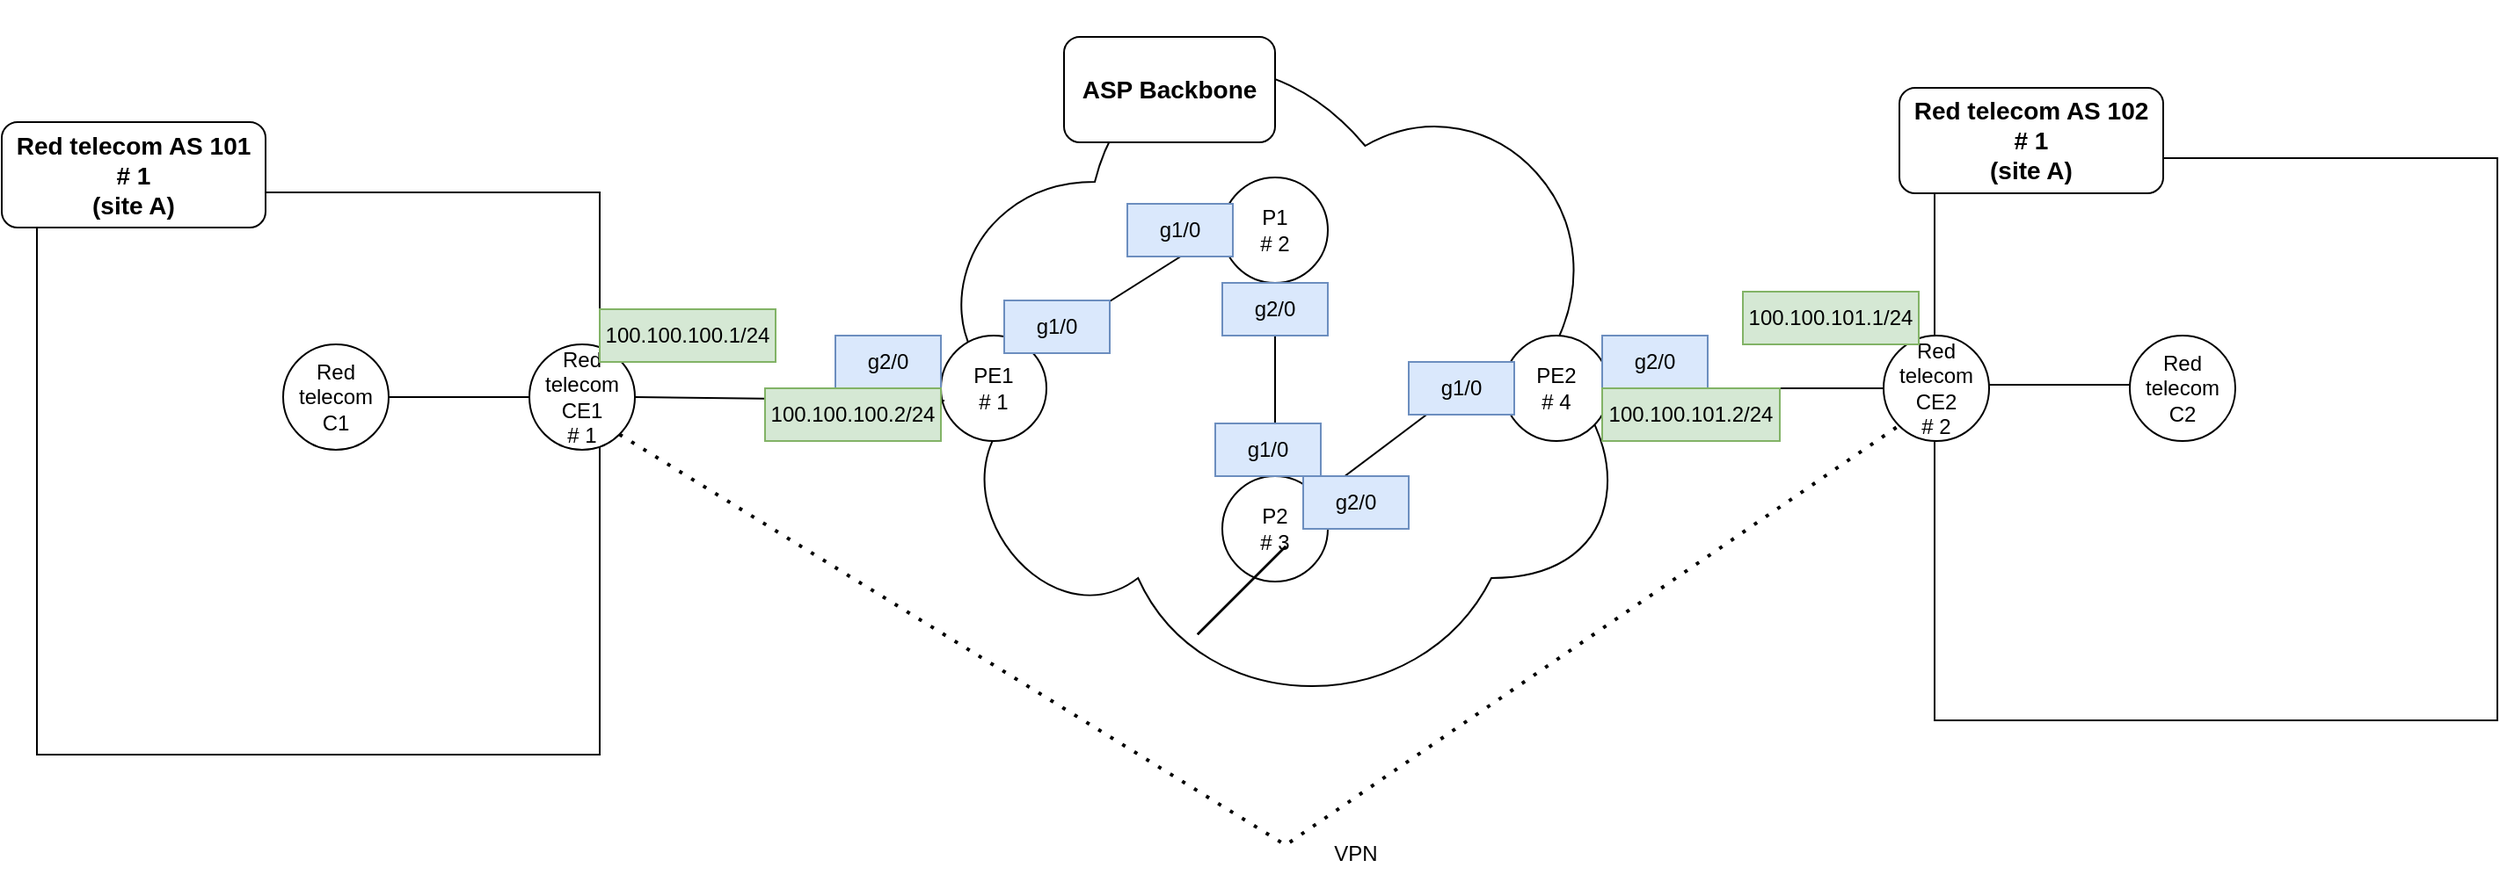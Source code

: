 <mxfile version="21.3.3" type="device">
  <diagram name="Page-1" id="HbbwzKXfuC2S9ga31OcZ">
    <mxGraphModel dx="2320" dy="861" grid="1" gridSize="10" guides="1" tooltips="1" connect="1" arrows="1" fold="1" page="1" pageScale="1" pageWidth="827" pageHeight="1169" math="0" shadow="0">
      <root>
        <mxCell id="0" />
        <mxCell id="1" parent="0" />
        <mxCell id="RA3LMfkqZ-c23zv8aBDw-18" value="" style="whiteSpace=wrap;html=1;aspect=fixed;" parent="1" vertex="1">
          <mxGeometry x="-290" y="218.5" width="320" height="320" as="geometry" />
        </mxCell>
        <mxCell id="RA3LMfkqZ-c23zv8aBDw-8" value="" style="ellipse;shape=cloud;whiteSpace=wrap;html=1;" parent="1" vertex="1">
          <mxGeometry x="209" y="110" width="410" height="410" as="geometry" />
        </mxCell>
        <mxCell id="RA3LMfkqZ-c23zv8aBDw-1" value="PE1&lt;br&gt;# 1" style="ellipse;whiteSpace=wrap;html=1;aspect=fixed;" parent="1" vertex="1">
          <mxGeometry x="224" y="300" width="60" height="60" as="geometry" />
        </mxCell>
        <mxCell id="RA3LMfkqZ-c23zv8aBDw-2" value="P1&lt;br&gt;# 2" style="ellipse;whiteSpace=wrap;html=1;aspect=fixed;" parent="1" vertex="1">
          <mxGeometry x="384" y="210" width="60" height="60" as="geometry" />
        </mxCell>
        <mxCell id="RA3LMfkqZ-c23zv8aBDw-3" value="P2&lt;br&gt;# 3" style="ellipse;whiteSpace=wrap;html=1;aspect=fixed;" parent="1" vertex="1">
          <mxGeometry x="384" y="380" width="60" height="60" as="geometry" />
        </mxCell>
        <mxCell id="RA3LMfkqZ-c23zv8aBDw-4" value="PE2&lt;br&gt;# 4" style="ellipse;whiteSpace=wrap;html=1;aspect=fixed;" parent="1" vertex="1">
          <mxGeometry x="544" y="300" width="60" height="60" as="geometry" />
        </mxCell>
        <mxCell id="RA3LMfkqZ-c23zv8aBDw-5" value="" style="endArrow=none;html=1;rounded=0;exitX=1;exitY=0;exitDx=0;exitDy=0;entryX=0;entryY=0.5;entryDx=0;entryDy=0;" parent="1" source="RA3LMfkqZ-c23zv8aBDw-1" target="RA3LMfkqZ-c23zv8aBDw-2" edge="1">
          <mxGeometry width="50" height="50" relative="1" as="geometry">
            <mxPoint x="414" y="480" as="sourcePoint" />
            <mxPoint x="464" y="430" as="targetPoint" />
          </mxGeometry>
        </mxCell>
        <mxCell id="RA3LMfkqZ-c23zv8aBDw-6" value="" style="endArrow=none;html=1;rounded=0;entryX=0.5;entryY=1;entryDx=0;entryDy=0;" parent="1" target="RA3LMfkqZ-c23zv8aBDw-2" edge="1">
          <mxGeometry width="50" height="50" relative="1" as="geometry">
            <mxPoint x="414" y="380" as="sourcePoint" />
            <mxPoint x="464" y="430" as="targetPoint" />
          </mxGeometry>
        </mxCell>
        <mxCell id="RA3LMfkqZ-c23zv8aBDw-7" value="" style="endArrow=none;html=1;rounded=0;" parent="1" source="RA3LMfkqZ-c23zv8aBDw-31" edge="1">
          <mxGeometry width="50" height="50" relative="1" as="geometry">
            <mxPoint x="438" y="380" as="sourcePoint" />
            <mxPoint x="544" y="330" as="targetPoint" />
          </mxGeometry>
        </mxCell>
        <mxCell id="RA3LMfkqZ-c23zv8aBDw-9" value="&lt;font style=&quot;font-size: 14px;&quot;&gt;&lt;b&gt;ASP Backbone&lt;/b&gt;&lt;/font&gt;" style="rounded=1;whiteSpace=wrap;html=1;" parent="1" vertex="1">
          <mxGeometry x="294" y="130" width="120" height="60" as="geometry" />
        </mxCell>
        <mxCell id="RA3LMfkqZ-c23zv8aBDw-11" value="Red telecom CE1&lt;br&gt;# 1" style="ellipse;whiteSpace=wrap;html=1;aspect=fixed;" parent="1" vertex="1">
          <mxGeometry x="-10" y="305" width="60" height="60" as="geometry" />
        </mxCell>
        <mxCell id="RA3LMfkqZ-c23zv8aBDw-19" value="&lt;font style=&quot;font-size: 14px;&quot;&gt;&lt;b&gt;Red telecom AS 101&lt;br&gt;# 1&lt;br&gt;(site A)&lt;br&gt;&lt;/b&gt;&lt;/font&gt;" style="rounded=1;whiteSpace=wrap;html=1;" parent="1" vertex="1">
          <mxGeometry x="-310" y="178.5" width="150" height="60" as="geometry" />
        </mxCell>
        <mxCell id="RA3LMfkqZ-c23zv8aBDw-20" style="edgeStyle=orthogonalEdgeStyle;rounded=0;orthogonalLoop=1;jettySize=auto;html=1;exitX=0.5;exitY=1;exitDx=0;exitDy=0;" parent="1" source="RA3LMfkqZ-c23zv8aBDw-18" target="RA3LMfkqZ-c23zv8aBDw-18" edge="1">
          <mxGeometry relative="1" as="geometry" />
        </mxCell>
        <mxCell id="RA3LMfkqZ-c23zv8aBDw-21" value="" style="whiteSpace=wrap;html=1;aspect=fixed;" parent="1" vertex="1">
          <mxGeometry x="789" y="199" width="320" height="320" as="geometry" />
        </mxCell>
        <mxCell id="RA3LMfkqZ-c23zv8aBDw-22" value="Red telecom CE2&lt;br&gt;# 2" style="ellipse;whiteSpace=wrap;html=1;aspect=fixed;" parent="1" vertex="1">
          <mxGeometry x="760" y="300" width="60" height="60" as="geometry" />
        </mxCell>
        <mxCell id="RA3LMfkqZ-c23zv8aBDw-23" value="&lt;font style=&quot;font-size: 14px;&quot;&gt;&lt;b&gt;Red telecom AS 102&lt;br&gt;# 1&lt;br&gt;(site A)&lt;br&gt;&lt;/b&gt;&lt;/font&gt;" style="rounded=1;whiteSpace=wrap;html=1;" parent="1" vertex="1">
          <mxGeometry x="769" y="159" width="150" height="60" as="geometry" />
        </mxCell>
        <mxCell id="RA3LMfkqZ-c23zv8aBDw-24" style="edgeStyle=orthogonalEdgeStyle;rounded=0;orthogonalLoop=1;jettySize=auto;html=1;exitX=0.5;exitY=1;exitDx=0;exitDy=0;" parent="1" source="RA3LMfkqZ-c23zv8aBDw-21" target="RA3LMfkqZ-c23zv8aBDw-21" edge="1">
          <mxGeometry relative="1" as="geometry" />
        </mxCell>
        <mxCell id="RA3LMfkqZ-c23zv8aBDw-26" value="" style="endArrow=none;html=1;rounded=0;entryX=0;entryY=0.5;entryDx=0;entryDy=0;" parent="1" source="RA3LMfkqZ-c23zv8aBDw-4" target="RA3LMfkqZ-c23zv8aBDw-22" edge="1">
          <mxGeometry width="50" height="50" relative="1" as="geometry">
            <mxPoint x="470" y="500" as="sourcePoint" />
            <mxPoint x="520" y="450" as="targetPoint" />
          </mxGeometry>
        </mxCell>
        <mxCell id="RA3LMfkqZ-c23zv8aBDw-30" value="g1/0" style="text;html=1;strokeColor=#6c8ebf;fillColor=#dae8fc;align=center;verticalAlign=middle;whiteSpace=wrap;rounded=0;" parent="1" vertex="1">
          <mxGeometry x="260" y="280" width="60" height="30" as="geometry" />
        </mxCell>
        <mxCell id="RA3LMfkqZ-c23zv8aBDw-32" value="g2/0" style="text;html=1;strokeColor=#6c8ebf;fillColor=#dae8fc;align=center;verticalAlign=middle;whiteSpace=wrap;rounded=0;" parent="1" vertex="1">
          <mxGeometry x="164" y="300" width="60" height="30" as="geometry" />
        </mxCell>
        <mxCell id="RA3LMfkqZ-c23zv8aBDw-33" value="g2/0" style="text;html=1;strokeColor=#6c8ebf;fillColor=#dae8fc;align=center;verticalAlign=middle;whiteSpace=wrap;rounded=0;" parent="1" vertex="1">
          <mxGeometry x="600" y="300" width="60" height="30" as="geometry" />
        </mxCell>
        <mxCell id="RA3LMfkqZ-c23zv8aBDw-34" value="g1/0" style="text;html=1;strokeColor=#6c8ebf;fillColor=#dae8fc;align=center;verticalAlign=middle;whiteSpace=wrap;rounded=0;" parent="1" vertex="1">
          <mxGeometry x="330" y="225" width="60" height="30" as="geometry" />
        </mxCell>
        <mxCell id="RA3LMfkqZ-c23zv8aBDw-35" value="g2/0" style="text;html=1;strokeColor=#6c8ebf;fillColor=#dae8fc;align=center;verticalAlign=middle;whiteSpace=wrap;rounded=0;" parent="1" vertex="1">
          <mxGeometry x="384" y="270" width="60" height="30" as="geometry" />
        </mxCell>
        <mxCell id="RA3LMfkqZ-c23zv8aBDw-36" value="g1/0" style="text;html=1;strokeColor=#6c8ebf;fillColor=#dae8fc;align=center;verticalAlign=middle;whiteSpace=wrap;rounded=0;" parent="1" vertex="1">
          <mxGeometry x="380" y="350" width="60" height="30" as="geometry" />
        </mxCell>
        <mxCell id="RA3LMfkqZ-c23zv8aBDw-41" value="100.100.101.2/24" style="text;html=1;strokeColor=#82b366;fillColor=#d5e8d4;align=center;verticalAlign=middle;whiteSpace=wrap;rounded=0;" parent="1" vertex="1">
          <mxGeometry x="600" y="330" width="101" height="30" as="geometry" />
        </mxCell>
        <mxCell id="RA3LMfkqZ-c23zv8aBDw-44" value="" style="endArrow=none;html=1;rounded=0;" parent="1" source="RA3LMfkqZ-c23zv8aBDw-3" target="RA3LMfkqZ-c23zv8aBDw-31" edge="1">
          <mxGeometry width="50" height="50" relative="1" as="geometry">
            <mxPoint x="440" y="394" as="sourcePoint" />
            <mxPoint x="544" y="330" as="targetPoint" />
          </mxGeometry>
        </mxCell>
        <mxCell id="RA3LMfkqZ-c23zv8aBDw-31" value="g1/0" style="text;html=1;strokeColor=#6c8ebf;fillColor=#dae8fc;align=center;verticalAlign=middle;whiteSpace=wrap;rounded=0;" parent="1" vertex="1">
          <mxGeometry x="490" y="315" width="60" height="30" as="geometry" />
        </mxCell>
        <mxCell id="RA3LMfkqZ-c23zv8aBDw-38" value="g2/0" style="text;html=1;strokeColor=#6c8ebf;fillColor=#dae8fc;align=center;verticalAlign=middle;whiteSpace=wrap;rounded=0;" parent="1" vertex="1">
          <mxGeometry x="430" y="380" width="60" height="30" as="geometry" />
        </mxCell>
        <mxCell id="RA3LMfkqZ-c23zv8aBDw-46" value="" style="endArrow=none;html=1;rounded=0;entryX=1;entryY=0.5;entryDx=0;entryDy=0;exitX=0.033;exitY=0.617;exitDx=0;exitDy=0;exitPerimeter=0;" parent="1" source="RA3LMfkqZ-c23zv8aBDw-1" target="RA3LMfkqZ-c23zv8aBDw-11" edge="1">
          <mxGeometry width="50" height="50" relative="1" as="geometry">
            <mxPoint x="124" y="480" as="sourcePoint" />
            <mxPoint x="280" y="480" as="targetPoint" />
          </mxGeometry>
        </mxCell>
        <mxCell id="RA3LMfkqZ-c23zv8aBDw-40" value="&lt;div&gt;100.100.100.2/24&lt;/div&gt;" style="text;html=1;strokeColor=#82b366;fillColor=#d5e8d4;align=center;verticalAlign=middle;whiteSpace=wrap;rounded=0;" parent="1" vertex="1">
          <mxGeometry x="124" y="330" width="100" height="30" as="geometry" />
        </mxCell>
        <mxCell id="HQhcmVMcVsnuWmygZg2j-1" value="" style="endArrow=none;dashed=1;html=1;dashPattern=1 3;strokeWidth=2;rounded=0;entryX=0;entryY=1;entryDx=0;entryDy=0;exitX=1;exitY=1;exitDx=0;exitDy=0;" parent="1" source="RA3LMfkqZ-c23zv8aBDw-11" target="RA3LMfkqZ-c23zv8aBDw-22" edge="1">
          <mxGeometry width="50" height="50" relative="1" as="geometry">
            <mxPoint x="310" y="380" as="sourcePoint" />
            <mxPoint x="360" y="330" as="targetPoint" />
            <Array as="points">
              <mxPoint x="420" y="590" />
            </Array>
          </mxGeometry>
        </mxCell>
        <mxCell id="HQhcmVMcVsnuWmygZg2j-2" value="VPN" style="text;html=1;strokeColor=none;fillColor=none;align=center;verticalAlign=middle;whiteSpace=wrap;rounded=0;" parent="1" vertex="1">
          <mxGeometry x="430" y="580" width="60" height="30" as="geometry" />
        </mxCell>
        <mxCell id="TjO-YApkiBa9Mi_t9mG5-1" value="Red telecom C1" style="ellipse;whiteSpace=wrap;html=1;aspect=fixed;" vertex="1" parent="1">
          <mxGeometry x="-150" y="305" width="60" height="60" as="geometry" />
        </mxCell>
        <mxCell id="TjO-YApkiBa9Mi_t9mG5-2" value="&lt;div&gt;Red telecom C2&lt;/div&gt;" style="ellipse;whiteSpace=wrap;html=1;aspect=fixed;" vertex="1" parent="1">
          <mxGeometry x="900" y="300" width="60" height="60" as="geometry" />
        </mxCell>
        <mxCell id="TjO-YApkiBa9Mi_t9mG5-3" value="" style="endArrow=none;html=1;rounded=0;" edge="1" parent="1">
          <mxGeometry width="50" height="50" relative="1" as="geometry">
            <mxPoint x="370" y="470" as="sourcePoint" />
            <mxPoint x="420" y="420" as="targetPoint" />
          </mxGeometry>
        </mxCell>
        <mxCell id="TjO-YApkiBa9Mi_t9mG5-5" value="" style="endArrow=none;html=1;rounded=0;" edge="1" parent="1">
          <mxGeometry width="50" height="50" relative="1" as="geometry">
            <mxPoint x="370" y="470" as="sourcePoint" />
            <mxPoint x="420" y="420" as="targetPoint" />
          </mxGeometry>
        </mxCell>
        <mxCell id="TjO-YApkiBa9Mi_t9mG5-6" value="" style="endArrow=none;html=1;rounded=0;" edge="1" parent="1">
          <mxGeometry width="50" height="50" relative="1" as="geometry">
            <mxPoint x="370" y="470" as="sourcePoint" />
            <mxPoint x="420" y="420" as="targetPoint" />
          </mxGeometry>
        </mxCell>
        <mxCell id="TjO-YApkiBa9Mi_t9mG5-8" value="" style="endArrow=none;html=1;rounded=0;" edge="1" parent="1">
          <mxGeometry width="50" height="50" relative="1" as="geometry">
            <mxPoint x="370" y="470" as="sourcePoint" />
            <mxPoint x="420" y="420" as="targetPoint" />
          </mxGeometry>
        </mxCell>
        <mxCell id="TjO-YApkiBa9Mi_t9mG5-9" value="" style="endArrow=none;html=1;rounded=0;" edge="1" parent="1">
          <mxGeometry width="50" height="50" relative="1" as="geometry">
            <mxPoint x="370" y="470" as="sourcePoint" />
            <mxPoint x="420" y="420" as="targetPoint" />
          </mxGeometry>
        </mxCell>
        <mxCell id="TjO-YApkiBa9Mi_t9mG5-10" value="" style="endArrow=none;html=1;rounded=0;" edge="1" parent="1">
          <mxGeometry width="50" height="50" relative="1" as="geometry">
            <mxPoint x="370" y="470" as="sourcePoint" />
            <mxPoint x="420" y="420" as="targetPoint" />
          </mxGeometry>
        </mxCell>
        <mxCell id="TjO-YApkiBa9Mi_t9mG5-11" value="" style="endArrow=none;html=1;rounded=0;" edge="1" parent="1">
          <mxGeometry width="50" height="50" relative="1" as="geometry">
            <mxPoint x="370" y="470" as="sourcePoint" />
            <mxPoint x="420" y="420" as="targetPoint" />
          </mxGeometry>
        </mxCell>
        <mxCell id="TjO-YApkiBa9Mi_t9mG5-12" value="" style="endArrow=none;html=1;rounded=0;entryX=0;entryY=0.5;entryDx=0;entryDy=0;exitX=1;exitY=0.5;exitDx=0;exitDy=0;" edge="1" parent="1" source="TjO-YApkiBa9Mi_t9mG5-1" target="RA3LMfkqZ-c23zv8aBDw-11">
          <mxGeometry width="50" height="50" relative="1" as="geometry">
            <mxPoint x="-70" y="390" as="sourcePoint" />
            <mxPoint x="-20" y="340" as="targetPoint" />
          </mxGeometry>
        </mxCell>
        <mxCell id="TjO-YApkiBa9Mi_t9mG5-13" value="" style="endArrow=none;html=1;rounded=0;entryX=0;entryY=0.5;entryDx=0;entryDy=0;exitX=1;exitY=0.5;exitDx=0;exitDy=0;" edge="1" parent="1">
          <mxGeometry width="50" height="50" relative="1" as="geometry">
            <mxPoint x="820" y="327.95" as="sourcePoint" />
            <mxPoint x="900" y="327.95" as="targetPoint" />
          </mxGeometry>
        </mxCell>
        <mxCell id="TjO-YApkiBa9Mi_t9mG5-14" value="&lt;div&gt;100.100.100.1/24&lt;/div&gt;" style="text;html=1;strokeColor=#82b366;fillColor=#d5e8d4;align=center;verticalAlign=middle;whiteSpace=wrap;rounded=0;" vertex="1" parent="1">
          <mxGeometry x="30" y="285" width="100" height="30" as="geometry" />
        </mxCell>
        <mxCell id="TjO-YApkiBa9Mi_t9mG5-15" value="&lt;div&gt;100.100.101.1/24&lt;/div&gt;" style="text;html=1;strokeColor=#82b366;fillColor=#d5e8d4;align=center;verticalAlign=middle;whiteSpace=wrap;rounded=0;" vertex="1" parent="1">
          <mxGeometry x="680" y="275" width="100" height="30" as="geometry" />
        </mxCell>
      </root>
    </mxGraphModel>
  </diagram>
</mxfile>
